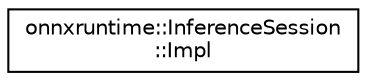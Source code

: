 digraph "Graphical Class Hierarchy"
{
  edge [fontname="Helvetica",fontsize="10",labelfontname="Helvetica",labelfontsize="10"];
  node [fontname="Helvetica",fontsize="10",shape=record];
  rankdir="LR";
  Node0 [label="onnxruntime::InferenceSession\l::Impl",height=0.2,width=0.4,color="black", fillcolor="white", style="filled",URL="$classonnxruntime_1_1InferenceSession_1_1Impl.html"];
}
